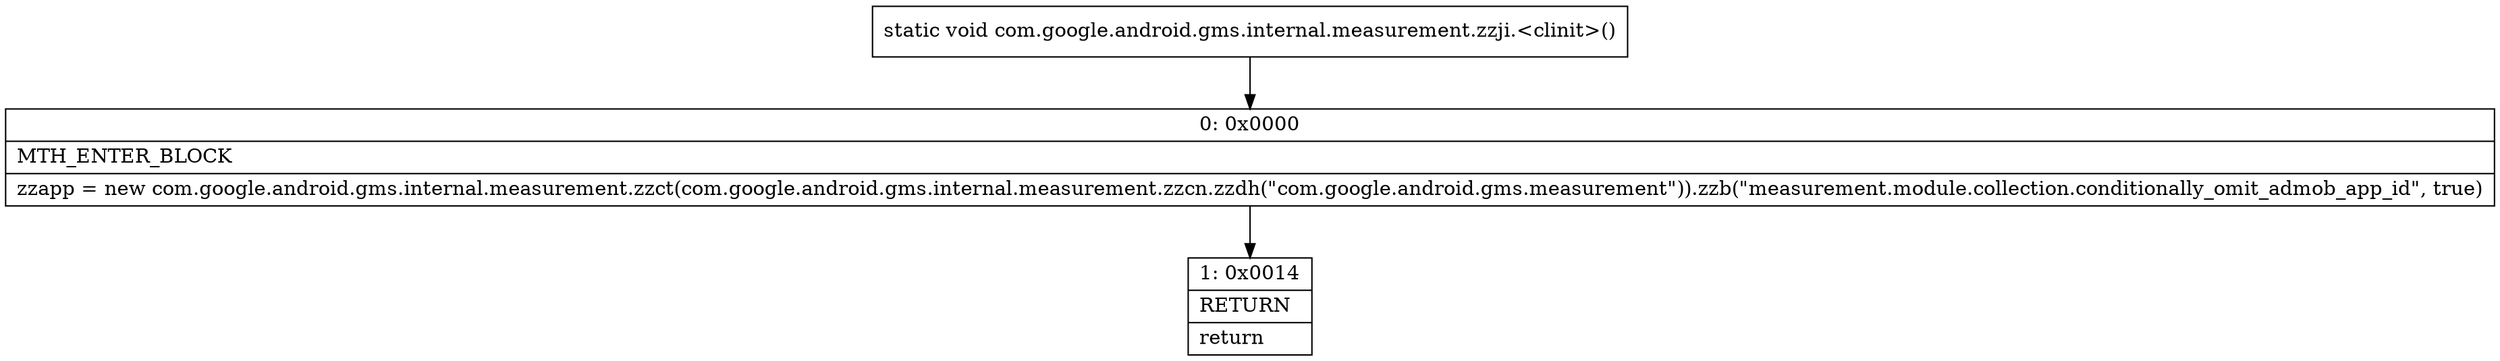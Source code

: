digraph "CFG forcom.google.android.gms.internal.measurement.zzji.\<clinit\>()V" {
Node_0 [shape=record,label="{0\:\ 0x0000|MTH_ENTER_BLOCK\l|zzapp = new com.google.android.gms.internal.measurement.zzct(com.google.android.gms.internal.measurement.zzcn.zzdh(\"com.google.android.gms.measurement\")).zzb(\"measurement.module.collection.conditionally_omit_admob_app_id\", true)\l}"];
Node_1 [shape=record,label="{1\:\ 0x0014|RETURN\l|return\l}"];
MethodNode[shape=record,label="{static void com.google.android.gms.internal.measurement.zzji.\<clinit\>() }"];
MethodNode -> Node_0;
Node_0 -> Node_1;
}

